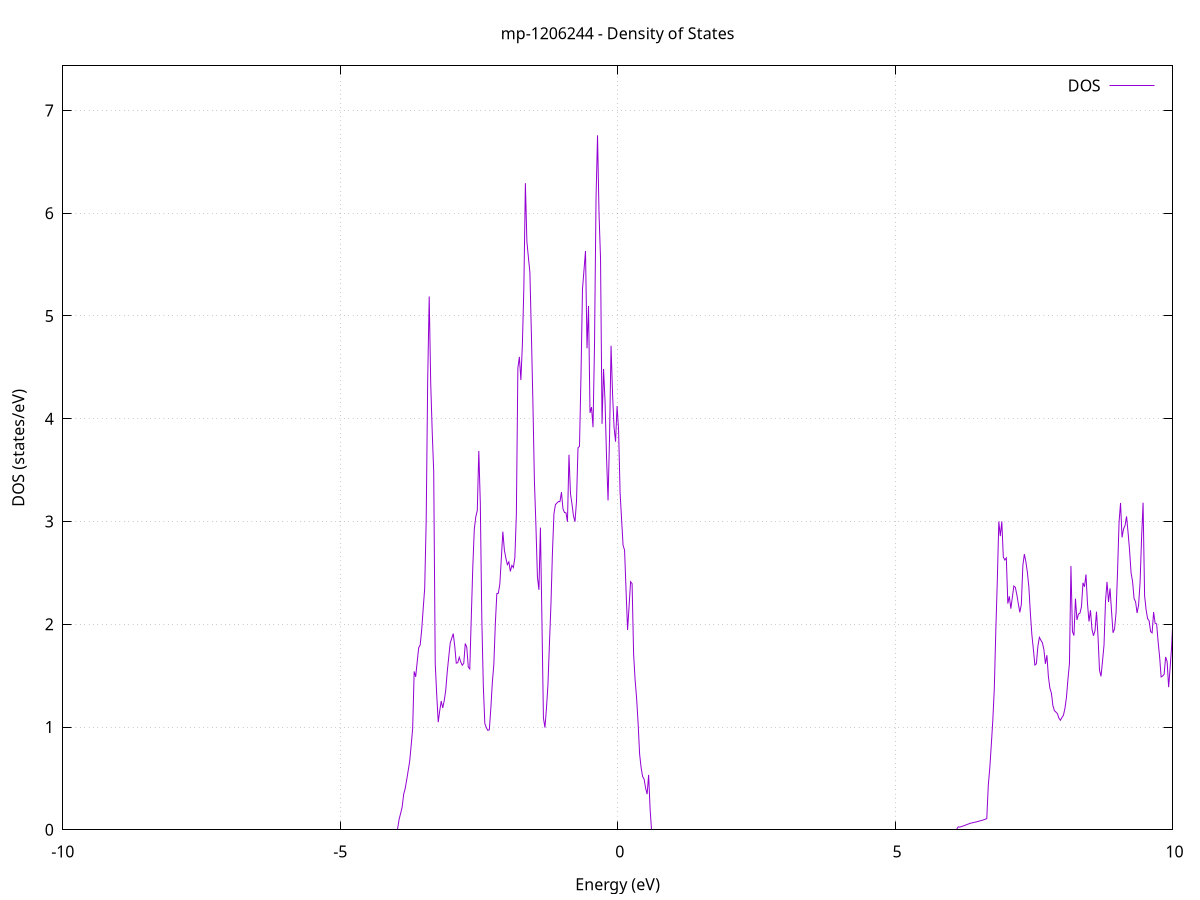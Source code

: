 set title 'mp-1206244 - Density of States'
set xlabel 'Energy (eV)'
set ylabel 'DOS (states/eV)'
set grid
set xrange [-10:10]
set yrange [0:7.433]
set xzeroaxis lt -1
set terminal png size 800,600
set output 'mp-1206244_dos_gnuplot.png'
plot '-' using 1:2 with lines title 'DOS'
-25.905300 0.000000
-25.878200 0.000000
-25.851100 0.000000
-25.824000 0.000000
-25.796900 0.000000
-25.769800 0.000000
-25.742700 0.000000
-25.715700 0.000000
-25.688600 0.000000
-25.661500 0.000000
-25.634400 0.000000
-25.607300 0.000000
-25.580200 0.000000
-25.553100 0.000000
-25.526100 0.000000
-25.499000 0.000000
-25.471900 0.000000
-25.444800 0.000000
-25.417700 0.000000
-25.390600 0.000000
-25.363500 0.000000
-25.336400 0.000000
-25.309400 0.000000
-25.282300 0.000000
-25.255200 0.000000
-25.228100 0.000000
-25.201000 0.000000
-25.173900 0.000000
-25.146800 0.000000
-25.119800 0.000000
-25.092700 0.000000
-25.065600 0.000000
-25.038500 0.000000
-25.011400 0.000000
-24.984300 0.000000
-24.957200 0.000000
-24.930100 0.000000
-24.903100 0.000000
-24.876000 0.000000
-24.848900 0.000000
-24.821800 0.000000
-24.794700 0.000000
-24.767600 0.000000
-24.740500 0.000000
-24.713500 0.000000
-24.686400 0.000000
-24.659300 0.000000
-24.632200 0.000000
-24.605100 0.000000
-24.578000 0.000000
-24.550900 0.000000
-24.523800 0.000000
-24.496800 0.000000
-24.469700 0.000000
-24.442600 0.000000
-24.415500 0.000000
-24.388400 0.000000
-24.361300 0.000000
-24.334200 0.000000
-24.307200 0.000000
-24.280100 0.000000
-24.253000 0.000000
-24.225900 0.000000
-24.198800 0.000000
-24.171700 0.000000
-24.144600 0.000000
-24.117500 0.000000
-24.090500 0.000000
-24.063400 0.000000
-24.036300 0.000000
-24.009200 0.000000
-23.982100 0.000000
-23.955000 0.000000
-23.927900 0.000000
-23.900900 0.000000
-23.873800 0.000000
-23.846700 0.000000
-23.819600 0.000000
-23.792500 0.000000
-23.765400 0.000000
-23.738300 0.000000
-23.711200 0.000000
-23.684200 0.000000
-23.657100 0.000000
-23.630000 0.000000
-23.602900 0.000000
-23.575800 0.000000
-23.548700 0.000000
-23.521600 0.000000
-23.494600 0.000000
-23.467500 0.000000
-23.440400 1.573400
-23.413300 6.299500
-23.386200 9.336300
-23.359100 10.075700
-23.332000 11.509600
-23.304900 10.012900
-23.277900 6.447200
-23.250800 3.894800
-23.223700 2.757900
-23.196600 2.291300
-23.169500 2.022300
-23.142400 2.178300
-23.115300 4.631100
-23.088300 4.779600
-23.061200 4.871800
-23.034100 6.215100
-23.007000 7.785600
-22.979900 5.664800
-22.952800 6.375100
-22.925700 12.649100
-22.898600 10.299600
-22.871600 11.896100
-22.844500 16.673700
-22.817400 18.913500
-22.790300 24.660800
-22.763200 13.409500
-22.736100 2.127500
-22.709000 0.000000
-22.682000 0.000000
-22.654900 0.000000
-22.627800 0.000000
-22.600700 0.000000
-22.573600 0.000000
-22.546500 0.000000
-22.519400 0.000000
-22.492300 0.000000
-22.465300 0.000000
-22.438200 0.000000
-22.411100 0.000000
-22.384000 0.000000
-22.356900 0.000000
-22.329800 0.000000
-22.302700 0.000000
-22.275700 0.000000
-22.248600 0.000000
-22.221500 0.000000
-22.194400 0.000000
-22.167300 0.000000
-22.140200 0.000000
-22.113100 0.000000
-22.086000 0.000000
-22.059000 0.000000
-22.031900 0.000000
-22.004800 0.000000
-21.977700 0.000000
-21.950600 0.000000
-21.923500 0.000000
-21.896400 0.000000
-21.869400 0.000000
-21.842300 0.000000
-21.815200 0.000000
-21.788100 0.000000
-21.761000 0.000000
-21.733900 0.000000
-21.706800 0.000000
-21.679700 0.000000
-21.652700 0.000000
-21.625600 0.000000
-21.598500 0.000000
-21.571400 0.000000
-21.544300 0.000000
-21.517200 0.000000
-21.490100 0.000000
-21.463100 0.000000
-21.436000 0.000000
-21.408900 0.000000
-21.381800 0.000000
-21.354700 0.000000
-21.327600 0.000000
-21.300500 0.000000
-21.273400 0.000000
-21.246400 0.000000
-21.219300 0.000000
-21.192200 0.000000
-21.165100 0.000000
-21.138000 0.000000
-21.110900 0.000000
-21.083800 0.000000
-21.056800 0.000000
-21.029700 0.000000
-21.002600 0.000000
-20.975500 0.000000
-20.948400 0.000000
-20.921300 0.000000
-20.894200 0.000000
-20.867100 0.000000
-20.840100 0.000000
-20.813000 0.000000
-20.785900 0.000000
-20.758800 0.000000
-20.731700 0.000000
-20.704600 0.000000
-20.677500 0.000000
-20.650500 0.000000
-20.623400 0.000000
-20.596300 0.000000
-20.569200 0.000000
-20.542100 0.000000
-20.515000 0.000000
-20.487900 0.000000
-20.460800 0.000000
-20.433800 0.000000
-20.406700 0.000000
-20.379600 0.000000
-20.352500 0.000000
-20.325400 0.000000
-20.298300 0.000000
-20.271200 0.000000
-20.244200 0.000000
-20.217100 0.000000
-20.190000 0.000000
-20.162900 0.000000
-20.135800 0.000000
-20.108700 0.000000
-20.081600 0.000000
-20.054500 0.000000
-20.027500 0.000000
-20.000400 0.000000
-19.973300 0.000000
-19.946200 0.000000
-19.919100 0.000000
-19.892000 0.000000
-19.864900 0.000000
-19.837900 0.000000
-19.810800 0.000000
-19.783700 0.000000
-19.756600 0.000000
-19.729500 0.000000
-19.702400 0.000000
-19.675300 0.000000
-19.648200 0.000000
-19.621200 0.000000
-19.594100 0.000000
-19.567000 0.000000
-19.539900 0.000000
-19.512800 0.000000
-19.485700 0.000000
-19.458600 0.000000
-19.431500 0.000000
-19.404500 0.000000
-19.377400 0.000000
-19.350300 0.000000
-19.323200 0.000000
-19.296100 0.000000
-19.269000 0.000000
-19.241900 0.000000
-19.214900 0.000000
-19.187800 0.000000
-19.160700 0.000000
-19.133600 0.000000
-19.106500 0.000000
-19.079400 0.000000
-19.052300 0.000000
-19.025200 0.000000
-18.998200 0.000000
-18.971100 0.000000
-18.944000 0.000000
-18.916900 0.000000
-18.889800 0.000000
-18.862700 0.000000
-18.835600 0.000000
-18.808600 0.000000
-18.781500 0.000000
-18.754400 0.000000
-18.727300 0.000000
-18.700200 0.000000
-18.673100 0.000000
-18.646000 0.000000
-18.618900 0.000000
-18.591900 0.000000
-18.564800 0.000000
-18.537700 0.000000
-18.510600 0.000000
-18.483500 0.000000
-18.456400 0.000000
-18.429300 0.000000
-18.402300 0.000000
-18.375200 0.000000
-18.348100 0.000000
-18.321000 0.000000
-18.293900 0.000000
-18.266800 0.000000
-18.239700 0.000000
-18.212600 0.000000
-18.185600 0.000000
-18.158500 0.000000
-18.131400 0.000000
-18.104300 0.000000
-18.077200 0.000000
-18.050100 0.000000
-18.023000 0.000000
-17.996000 0.000000
-17.968900 0.000000
-17.941800 0.000000
-17.914700 0.000000
-17.887600 0.000000
-17.860500 0.000000
-17.833400 0.000000
-17.806300 0.000000
-17.779300 0.000000
-17.752200 0.000000
-17.725100 0.000000
-17.698000 0.000000
-17.670900 0.000000
-17.643800 0.000000
-17.616700 0.000000
-17.589700 0.000000
-17.562600 0.000000
-17.535500 0.000000
-17.508400 0.000000
-17.481300 0.000000
-17.454200 0.000000
-17.427100 0.000000
-17.400000 0.000000
-17.373000 0.000000
-17.345900 0.000000
-17.318800 0.000000
-17.291700 0.000000
-17.264600 0.000000
-17.237500 0.000000
-17.210400 0.118800
-17.183400 0.191000
-17.156300 0.296200
-17.129200 0.388000
-17.102100 0.479500
-17.075000 0.584600
-17.047900 0.739600
-17.020800 0.905300
-16.993700 1.184500
-16.966700 1.770900
-16.939600 2.447200
-16.912500 1.914400
-16.885400 1.524000
-16.858300 1.439200
-16.831200 1.347000
-16.804100 1.255200
-16.777100 1.236200
-16.750000 1.213600
-16.722900 1.186400
-16.695800 1.165000
-16.668700 1.168700
-16.641600 1.162000
-16.614500 1.157000
-16.587400 1.154400
-16.560400 1.155000
-16.533300 1.143600
-16.506200 1.142700
-16.479100 1.144600
-16.452000 1.145600
-16.424900 1.437200
-16.397800 1.422400
-16.370800 1.855500
-16.343700 0.000000
-16.316600 0.000000
-16.289500 0.464700
-16.262400 1.038000
-16.235300 1.762400
-16.208200 1.069300
-16.181100 1.069500
-16.154100 1.069700
-16.127000 1.060900
-16.099900 1.065800
-16.072800 1.079100
-16.045700 1.079000
-16.018600 1.078900
-15.991500 1.111900
-15.964500 1.189900
-15.937400 1.215100
-15.910300 1.214400
-15.883200 1.284000
-15.856100 1.493400
-15.829000 1.670500
-15.801900 2.085500
-15.774800 3.296800
-15.747800 3.541300
-15.720700 3.308100
-15.693600 2.525500
-15.666500 1.168900
-15.639400 0.000000
-15.612300 0.000000
-15.585200 0.000000
-15.558200 0.000000
-15.531100 0.000000
-15.504000 0.000000
-15.476900 0.000000
-15.449800 0.000000
-15.422700 0.000000
-15.395600 0.000000
-15.368500 0.000000
-15.341500 0.000000
-15.314400 0.293300
-15.287300 0.373100
-15.260200 0.472800
-15.233100 0.545800
-15.206000 0.661100
-15.178900 0.793000
-15.151900 1.011600
-15.124800 1.456000
-15.097700 1.577700
-15.070600 1.626400
-15.043500 1.524400
-15.016400 1.681400
-14.989300 3.601200
-14.962200 4.133200
-14.935200 4.518800
-14.908100 3.740000
-14.881000 3.314300
-14.853900 3.089500
-14.826800 3.059300
-14.799700 3.054300
-14.772600 3.049200
-14.745600 3.236200
-14.718500 3.839200
-14.691400 4.001300
-14.664300 3.867600
-14.637200 4.028100
-14.610100 4.315200
-14.583000 2.653200
-14.555900 2.348400
-14.528900 1.829100
-14.501800 0.630700
-14.474700 0.000000
-14.447600 0.000000
-14.420500 0.000000
-14.393400 0.000000
-14.366300 0.000000
-14.339300 0.000000
-14.312200 0.000000
-14.285100 0.000000
-14.258000 0.000000
-14.230900 0.000000
-14.203800 0.000000
-14.176700 0.000000
-14.149600 0.000000
-14.122600 0.000000
-14.095500 0.000000
-14.068400 0.000000
-14.041300 0.000000
-14.014200 0.000000
-13.987100 0.000000
-13.960000 0.000000
-13.933000 0.000000
-13.905900 0.000000
-13.878800 0.000000
-13.851700 0.000000
-13.824600 0.000000
-13.797500 0.000000
-13.770400 0.000000
-13.743300 0.000000
-13.716300 0.000000
-13.689200 0.000000
-13.662100 0.000000
-13.635000 0.000000
-13.607900 0.000000
-13.580800 0.000000
-13.553700 0.000000
-13.526700 0.000000
-13.499600 0.000000
-13.472500 0.000000
-13.445400 0.000000
-13.418300 0.000000
-13.391200 0.000000
-13.364100 0.000000
-13.337000 0.000000
-13.310000 0.000000
-13.282900 0.000000
-13.255800 0.000000
-13.228700 0.000000
-13.201600 0.000000
-13.174500 0.000000
-13.147400 0.000000
-13.120400 0.000000
-13.093300 0.000000
-13.066200 0.000000
-13.039100 0.000000
-13.012000 0.000000
-12.984900 0.000000
-12.957800 0.000000
-12.930700 0.000000
-12.903700 0.000000
-12.876600 0.000000
-12.849500 0.000000
-12.822400 0.000000
-12.795300 0.000000
-12.768200 0.000000
-12.741100 0.000000
-12.714100 0.000000
-12.687000 0.000000
-12.659900 0.000000
-12.632800 0.000000
-12.605700 0.000000
-12.578600 0.000000
-12.551500 0.000000
-12.524400 0.000000
-12.497400 0.000000
-12.470300 0.000000
-12.443200 0.000000
-12.416100 0.000000
-12.389000 0.000000
-12.361900 0.000000
-12.334800 0.000000
-12.307800 0.000000
-12.280700 0.000000
-12.253600 0.000000
-12.226500 0.000000
-12.199400 0.000000
-12.172300 0.000000
-12.145200 0.000000
-12.118100 0.000000
-12.091100 0.000000
-12.064000 0.000000
-12.036900 0.000000
-12.009800 0.000000
-11.982700 0.000000
-11.955600 0.000000
-11.928500 0.000000
-11.901500 0.000000
-11.874400 0.000000
-11.847300 0.000000
-11.820200 0.000000
-11.793100 0.000000
-11.766000 0.000000
-11.738900 0.000000
-11.711800 0.000000
-11.684800 0.000000
-11.657700 0.000000
-11.630600 0.000000
-11.603500 0.000000
-11.576400 0.000000
-11.549300 0.000000
-11.522200 0.000000
-11.495200 0.000000
-11.468100 0.000000
-11.441000 0.000000
-11.413900 0.000000
-11.386800 0.000000
-11.359700 0.000000
-11.332600 0.000000
-11.305500 0.000000
-11.278500 0.000000
-11.251400 0.000000
-11.224300 0.000000
-11.197200 0.000000
-11.170100 0.000000
-11.143000 0.000000
-11.115900 0.000000
-11.088900 0.000000
-11.061800 0.000000
-11.034700 0.000000
-11.007600 0.000000
-10.980500 0.000000
-10.953400 0.000000
-10.926300 0.000000
-10.899200 0.000000
-10.872200 0.000000
-10.845100 0.000000
-10.818000 0.000000
-10.790900 0.000000
-10.763800 0.000000
-10.736700 0.000000
-10.709600 0.000000
-10.682500 0.000000
-10.655500 0.000000
-10.628400 0.000000
-10.601300 0.000000
-10.574200 0.000000
-10.547100 0.000000
-10.520000 0.000000
-10.492900 0.000000
-10.465900 0.000000
-10.438800 0.000000
-10.411700 0.000000
-10.384600 0.000000
-10.357500 0.000000
-10.330400 0.000000
-10.303300 0.000000
-10.276200 0.000000
-10.249200 0.000000
-10.222100 0.000000
-10.195000 0.000000
-10.167900 0.000000
-10.140800 0.000000
-10.113700 0.000000
-10.086600 0.000000
-10.059600 0.000000
-10.032500 0.000000
-10.005400 0.000000
-9.978300 0.000000
-9.951200 0.000000
-9.924100 0.000000
-9.897000 0.000000
-9.869900 0.000000
-9.842900 0.000000
-9.815800 0.000000
-9.788700 0.000000
-9.761600 0.000000
-9.734500 0.000000
-9.707400 0.000000
-9.680300 0.000000
-9.653300 0.000000
-9.626200 0.000000
-9.599100 0.000000
-9.572000 0.000000
-9.544900 0.000000
-9.517800 0.000000
-9.490700 0.000000
-9.463600 0.000000
-9.436600 0.000000
-9.409500 0.000000
-9.382400 0.000000
-9.355300 0.000000
-9.328200 0.000000
-9.301100 0.000000
-9.274000 0.000000
-9.247000 0.000000
-9.219900 0.000000
-9.192800 0.000000
-9.165700 0.000000
-9.138600 0.000000
-9.111500 0.000000
-9.084400 0.000000
-9.057300 0.000000
-9.030300 0.000000
-9.003200 0.000000
-8.976100 0.000000
-8.949000 0.000000
-8.921900 0.000000
-8.894800 0.000000
-8.867700 0.000000
-8.840700 0.000000
-8.813600 0.000000
-8.786500 0.000000
-8.759400 0.000000
-8.732300 0.000000
-8.705200 0.000000
-8.678100 0.000000
-8.651000 0.000000
-8.624000 0.000000
-8.596900 0.000000
-8.569800 0.000000
-8.542700 0.000000
-8.515600 0.000000
-8.488500 0.000000
-8.461400 0.000000
-8.434400 0.000000
-8.407300 0.000000
-8.380200 0.000000
-8.353100 0.000000
-8.326000 0.000000
-8.298900 0.000000
-8.271800 0.000000
-8.244700 0.000000
-8.217700 0.000000
-8.190600 0.000000
-8.163500 0.000000
-8.136400 0.000000
-8.109300 0.000000
-8.082200 0.000000
-8.055100 0.000000
-8.028100 0.000000
-8.001000 0.000000
-7.973900 0.000000
-7.946800 0.000000
-7.919700 0.000000
-7.892600 0.000000
-7.865500 0.000000
-7.838400 0.000000
-7.811400 0.000000
-7.784300 0.000000
-7.757200 0.000000
-7.730100 0.000000
-7.703000 0.000000
-7.675900 0.000000
-7.648800 0.000000
-7.621800 0.000000
-7.594700 0.000000
-7.567600 0.000000
-7.540500 0.000000
-7.513400 0.000000
-7.486300 0.000000
-7.459200 0.000000
-7.432100 0.000000
-7.405100 0.000000
-7.378000 0.000000
-7.350900 0.000000
-7.323800 0.000000
-7.296700 0.000000
-7.269600 0.000000
-7.242500 0.000000
-7.215500 0.000000
-7.188400 0.000000
-7.161300 0.000000
-7.134200 0.000000
-7.107100 0.000000
-7.080000 0.000000
-7.052900 0.000000
-7.025800 0.000000
-6.998800 0.000000
-6.971700 0.000000
-6.944600 0.000000
-6.917500 0.000000
-6.890400 0.000000
-6.863300 0.000000
-6.836200 0.000000
-6.809200 0.000000
-6.782100 0.000000
-6.755000 0.000000
-6.727900 0.000000
-6.700800 0.000000
-6.673700 0.000000
-6.646600 0.000000
-6.619500 0.000000
-6.592500 0.000000
-6.565400 0.000000
-6.538300 0.000000
-6.511200 0.000000
-6.484100 0.000000
-6.457000 0.000000
-6.429900 0.000000
-6.402900 0.000000
-6.375800 0.000000
-6.348700 0.000000
-6.321600 0.000000
-6.294500 0.000000
-6.267400 0.000000
-6.240300 0.000000
-6.213200 0.000000
-6.186200 0.000000
-6.159100 0.000000
-6.132000 0.000000
-6.104900 0.000000
-6.077800 0.000000
-6.050700 0.000000
-6.023600 0.000000
-5.996600 0.000000
-5.969500 0.000000
-5.942400 0.000000
-5.915300 0.000000
-5.888200 0.000000
-5.861100 0.000000
-5.834000 0.000000
-5.806900 0.000000
-5.779900 0.000000
-5.752800 0.000000
-5.725700 0.000000
-5.698600 0.000000
-5.671500 0.000000
-5.644400 0.000000
-5.617300 0.000000
-5.590300 0.000000
-5.563200 0.000000
-5.536100 0.000000
-5.509000 0.000000
-5.481900 0.000000
-5.454800 0.000000
-5.427700 0.000000
-5.400600 0.000000
-5.373600 0.000000
-5.346500 0.000000
-5.319400 0.000000
-5.292300 0.000000
-5.265200 0.000000
-5.238100 0.000000
-5.211000 0.000000
-5.184000 0.000000
-5.156900 0.000000
-5.129800 0.000000
-5.102700 0.000000
-5.075600 0.000000
-5.048500 0.000000
-5.021400 0.000000
-4.994300 0.000000
-4.967300 0.000000
-4.940200 0.000000
-4.913100 0.000000
-4.886000 0.000000
-4.858900 0.000000
-4.831800 0.000000
-4.804700 0.000000
-4.777700 0.000000
-4.750600 0.000000
-4.723500 0.000000
-4.696400 0.000000
-4.669300 0.000000
-4.642200 0.000000
-4.615100 0.000000
-4.588000 0.000000
-4.561000 0.000000
-4.533900 0.000000
-4.506800 0.000000
-4.479700 0.000000
-4.452600 0.000000
-4.425500 0.000000
-4.398400 0.000000
-4.371400 0.000000
-4.344300 0.000000
-4.317200 0.000000
-4.290100 0.000000
-4.263000 0.000000
-4.235900 0.000000
-4.208800 0.000000
-4.181700 0.000000
-4.154700 0.000000
-4.127600 0.000000
-4.100500 0.000000
-4.073400 0.000000
-4.046300 0.000000
-4.019200 0.000000
-3.992100 0.000000
-3.965100 0.000000
-3.938000 0.103900
-3.910900 0.159400
-3.883800 0.221300
-3.856700 0.344700
-3.829600 0.400000
-3.802500 0.483800
-3.775400 0.573900
-3.748400 0.665500
-3.721300 0.820000
-3.694200 0.986600
-3.667100 1.540900
-3.640000 1.488500
-3.612900 1.633000
-3.585800 1.770700
-3.558800 1.798600
-3.531700 1.946500
-3.504600 2.150300
-3.477500 2.351200
-3.450400 3.010200
-3.423300 4.385300
-3.396200 5.188900
-3.369100 4.350000
-3.342100 3.874500
-3.315000 3.483400
-3.287900 1.620000
-3.260800 1.314500
-3.233700 1.047000
-3.206600 1.158900
-3.179500 1.252000
-3.152500 1.185000
-3.125400 1.256500
-3.098300 1.357000
-3.071200 1.536700
-3.044100 1.681500
-3.017000 1.819100
-2.989900 1.863600
-2.962800 1.908700
-2.935800 1.785200
-2.908700 1.621100
-2.881600 1.625300
-2.854500 1.679100
-2.827400 1.632000
-2.800300 1.600800
-2.773200 1.620400
-2.746200 1.812600
-2.719100 1.775300
-2.692000 1.583900
-2.664900 1.564900
-2.637800 2.067600
-2.610700 2.554300
-2.583600 2.924100
-2.556500 3.045200
-2.529500 3.107600
-2.502400 3.686300
-2.475300 3.182500
-2.448200 2.051800
-2.421100 1.402700
-2.394000 1.035600
-2.366900 0.993900
-2.339800 0.967300
-2.312800 0.972600
-2.285700 1.180300
-2.258600 1.431500
-2.231500 1.608300
-2.204400 2.003800
-2.177300 2.299100
-2.150200 2.301300
-2.123200 2.391800
-2.096100 2.640500
-2.069000 2.900900
-2.041900 2.724500
-2.014800 2.643600
-1.987700 2.579800
-1.960600 2.607100
-1.933500 2.513900
-1.906500 2.572800
-1.879400 2.551000
-1.852300 2.650000
-1.825200 3.073600
-1.798100 4.492700
-1.771000 4.601500
-1.743900 4.376200
-1.716900 4.721000
-1.689800 5.292700
-1.662700 6.291000
-1.635600 5.721900
-1.608500 5.570000
-1.581400 5.423600
-1.554300 4.819300
-1.527200 4.151700
-1.500200 3.394200
-1.473100 2.963900
-1.446000 2.462200
-1.418900 2.334700
-1.391800 2.939300
-1.364700 2.040700
-1.337600 1.087700
-1.310600 0.994200
-1.283500 1.177200
-1.256400 1.408200
-1.229300 1.808100
-1.202200 2.191100
-1.175100 2.698600
-1.148000 3.075500
-1.120900 3.164400
-1.093900 3.179200
-1.066800 3.193800
-1.039700 3.193000
-1.012600 3.284700
-0.985500 3.122800
-0.958400 3.087400
-0.931300 3.084000
-0.904300 2.997100
-0.877200 3.648900
-0.850100 3.271400
-0.823000 3.170200
-0.795900 3.054000
-0.768800 2.997000
-0.741700 3.195300
-0.714600 3.716400
-0.687600 3.731200
-0.660500 4.423500
-0.633400 5.262700
-0.606300 5.447500
-0.579200 5.631300
-0.552100 4.685000
-0.525000 5.096900
-0.498000 4.056500
-0.470900 4.112300
-0.443800 3.917100
-0.416700 4.724500
-0.389600 6.140400
-0.362500 6.756900
-0.335400 5.992600
-0.308300 5.555300
-0.281300 3.950000
-0.254200 4.483200
-0.227100 4.172300
-0.200000 3.619500
-0.172900 3.204200
-0.145800 3.825900
-0.118700 4.710000
-0.091700 4.240800
-0.064600 3.915400
-0.037500 3.776300
-0.010400 4.122400
0.016700 3.893800
0.043800 3.283100
0.070900 3.021200
0.098000 2.767300
0.125000 2.720500
0.152100 2.321500
0.179200 1.944000
0.206300 2.177900
0.233400 2.414000
0.260500 2.394600
0.287600 1.710200
0.314600 1.458600
0.341700 1.280800
0.368800 1.036000
0.395900 0.736900
0.423000 0.604300
0.450100 0.518600
0.477200 0.491100
0.504300 0.403900
0.531300 0.346700
0.558400 0.533900
0.585500 0.197600
0.612600 0.000000
0.639700 0.000000
0.666800 0.000000
0.693900 0.000000
0.720900 0.000000
0.748000 0.000000
0.775100 0.000000
0.802200 0.000000
0.829300 0.000000
0.856400 0.000000
0.883500 0.000000
0.910600 0.000000
0.937600 0.000000
0.964700 0.000000
0.991800 0.000000
1.018900 0.000000
1.046000 0.000000
1.073100 0.000000
1.100200 0.000000
1.127200 0.000000
1.154300 0.000000
1.181400 0.000000
1.208500 0.000000
1.235600 0.000000
1.262700 0.000000
1.289800 0.000000
1.316900 0.000000
1.343900 0.000000
1.371000 0.000000
1.398100 0.000000
1.425200 0.000000
1.452300 0.000000
1.479400 0.000000
1.506500 0.000000
1.533500 0.000000
1.560600 0.000000
1.587700 0.000000
1.614800 0.000000
1.641900 0.000000
1.669000 0.000000
1.696100 0.000000
1.723200 0.000000
1.750200 0.000000
1.777300 0.000000
1.804400 0.000000
1.831500 0.000000
1.858600 0.000000
1.885700 0.000000
1.912800 0.000000
1.939800 0.000000
1.966900 0.000000
1.994000 0.000000
2.021100 0.000000
2.048200 0.000000
2.075300 0.000000
2.102400 0.000000
2.129500 0.000000
2.156500 0.000000
2.183600 0.000000
2.210700 0.000000
2.237800 0.000000
2.264900 0.000000
2.292000 0.000000
2.319100 0.000000
2.346100 0.000000
2.373200 0.000000
2.400300 0.000000
2.427400 0.000000
2.454500 0.000000
2.481600 0.000000
2.508700 0.000000
2.535800 0.000000
2.562800 0.000000
2.589900 0.000000
2.617000 0.000000
2.644100 0.000000
2.671200 0.000000
2.698300 0.000000
2.725400 0.000000
2.752400 0.000000
2.779500 0.000000
2.806600 0.000000
2.833700 0.000000
2.860800 0.000000
2.887900 0.000000
2.915000 0.000000
2.942100 0.000000
2.969100 0.000000
2.996200 0.000000
3.023300 0.000000
3.050400 0.000000
3.077500 0.000000
3.104600 0.000000
3.131700 0.000000
3.158700 0.000000
3.185800 0.000000
3.212900 0.000000
3.240000 0.000000
3.267100 0.000000
3.294200 0.000000
3.321300 0.000000
3.348400 0.000000
3.375400 0.000000
3.402500 0.000000
3.429600 0.000000
3.456700 0.000000
3.483800 0.000000
3.510900 0.000000
3.538000 0.000000
3.565000 0.000000
3.592100 0.000000
3.619200 0.000000
3.646300 0.000000
3.673400 0.000000
3.700500 0.000000
3.727600 0.000000
3.754700 0.000000
3.781700 0.000000
3.808800 0.000000
3.835900 0.000000
3.863000 0.000000
3.890100 0.000000
3.917200 0.000000
3.944300 0.000000
3.971300 0.000000
3.998400 0.000000
4.025500 0.000000
4.052600 0.000000
4.079700 0.000000
4.106800 0.000000
4.133900 0.000000
4.161000 0.000000
4.188000 0.000000
4.215100 0.000000
4.242200 0.000000
4.269300 0.000000
4.296400 0.000000
4.323500 0.000000
4.350600 0.000000
4.377600 0.000000
4.404700 0.000000
4.431800 0.000000
4.458900 0.000000
4.486000 0.000000
4.513100 0.000000
4.540200 0.000000
4.567300 0.000000
4.594300 0.000000
4.621400 0.000000
4.648500 0.000000
4.675600 0.000000
4.702700 0.000000
4.729800 0.000000
4.756900 0.000000
4.783900 0.000000
4.811000 0.000000
4.838100 0.000000
4.865200 0.000000
4.892300 0.000000
4.919400 0.000000
4.946500 0.000000
4.973600 0.000000
5.000600 0.000000
5.027700 0.000000
5.054800 0.000000
5.081900 0.000000
5.109000 0.000000
5.136100 0.000000
5.163200 0.000000
5.190200 0.000000
5.217300 0.000000
5.244400 0.000000
5.271500 0.000000
5.298600 0.000000
5.325700 0.000000
5.352800 0.000000
5.379900 0.000000
5.406900 0.000000
5.434000 0.000000
5.461100 0.000000
5.488200 0.000000
5.515300 0.000000
5.542400 0.000000
5.569500 0.000000
5.596500 0.000000
5.623600 0.000000
5.650700 0.000000
5.677800 0.000000
5.704900 0.000000
5.732000 0.000000
5.759100 0.000000
5.786200 0.000000
5.813200 0.000000
5.840300 0.000000
5.867400 0.000000
5.894500 0.000000
5.921600 0.000000
5.948700 0.000000
5.975800 0.000000
6.002800 0.000000
6.029900 0.000000
6.057000 0.000000
6.084100 0.000000
6.111200 0.000000
6.138300 0.028500
6.165400 0.025800
6.192500 0.030500
6.219500 0.035500
6.246600 0.040800
6.273700 0.046300
6.300800 0.052000
6.327900 0.057700
6.355000 0.063400
6.382100 0.066400
6.409200 0.070000
6.436200 0.073300
6.463300 0.076900
6.490400 0.080700
6.517500 0.084600
6.544600 0.088500
6.571700 0.092700
6.598800 0.097300
6.625800 0.102800
6.652900 0.109000
6.680000 0.431600
6.707100 0.601900
6.734200 0.823900
6.761300 1.063400
6.788400 1.372700
6.815500 1.936500
6.842500 2.421100
6.869600 2.999900
6.896700 2.857200
6.923800 3.000600
6.950900 2.653400
6.978000 2.624800
7.005100 2.645500
7.032100 2.201100
7.059200 2.272000
7.086300 2.151600
7.113400 2.261000
7.140500 2.371300
7.167600 2.359100
7.194700 2.286500
7.221800 2.197400
7.248800 2.115500
7.275900 2.194900
7.303000 2.571300
7.330100 2.682900
7.357200 2.608700
7.384300 2.507800
7.411400 2.360400
7.438400 2.109300
7.465500 1.897500
7.492600 1.755200
7.519700 1.602600
7.546800 1.615300
7.573900 1.784700
7.601000 1.872400
7.628100 1.844100
7.655100 1.819700
7.682200 1.753400
7.709300 1.614400
7.736400 1.698700
7.763500 1.489200
7.790600 1.377400
7.817700 1.328900
7.844700 1.207300
7.871800 1.158800
7.898900 1.145600
7.926000 1.129900
7.953100 1.085800
7.980200 1.065600
8.007300 1.092300
8.034400 1.115100
8.061400 1.181100
8.088500 1.286900
8.115600 1.464100
8.142700 1.617600
8.169800 2.566000
8.196900 1.928500
8.224000 1.889600
8.251000 2.249300
8.278100 2.041900
8.305200 2.098700
8.332300 2.107600
8.359400 2.170800
8.386500 2.403300
8.413600 2.364900
8.440700 2.484100
8.467700 2.201900
8.494800 2.026700
8.521900 2.135900
8.549000 1.950800
8.576100 1.888100
8.603200 1.936200
8.630300 2.122600
8.657300 1.882500
8.684400 1.551800
8.711500 1.492800
8.738600 1.640200
8.765700 1.797500
8.792800 2.226200
8.819900 2.412500
8.847000 2.216100
8.874000 2.349000
8.901100 2.129200
8.928200 1.916900
8.955300 1.952900
8.982400 2.109300
9.009500 2.507400
9.036600 2.989700
9.063600 3.180100
9.090700 2.845000
9.117800 2.927500
9.144900 2.960500
9.172000 3.049100
9.199100 2.894200
9.226200 2.720900
9.253300 2.499700
9.280300 2.416500
9.307400 2.249700
9.334500 2.218600
9.361600 2.109700
9.388700 2.183800
9.415800 2.407600
9.442900 2.841100
9.469900 3.182400
9.497000 2.278400
9.524100 2.142000
9.551200 2.054900
9.578300 2.034000
9.605400 1.929000
9.632500 1.915600
9.659600 2.118100
9.686600 2.009700
9.713700 2.003800
9.740800 1.829400
9.767900 1.683800
9.795000 1.487100
9.822100 1.496300
9.849200 1.512400
9.876200 1.681600
9.903300 1.636000
9.930400 1.387500
9.957500 1.579700
9.984600 1.783900
10.011700 2.097700
10.038800 2.063300
10.065900 1.869100
10.092900 1.753700
10.120000 1.686800
10.147100 1.748700
10.174200 1.679300
10.201300 1.729100
10.228400 1.823200
10.255500 2.020400
10.282500 2.851300
10.309600 3.095400
10.336700 3.143300
10.363800 2.794700
10.390900 2.681500
10.418000 2.412600
10.445100 2.418800
10.472200 1.842100
10.499200 1.684200
10.526300 1.693400
10.553400 1.689700
10.580500 1.631300
10.607600 1.670100
10.634700 1.811300
10.661800 2.159200
10.688800 2.474000
10.715900 3.327900
10.743000 3.304600
10.770100 2.998300
10.797200 2.786500
10.824300 2.802600
10.851400 2.584100
10.878500 2.620800
10.905500 1.981800
10.932600 1.898200
10.959700 1.764300
10.986800 1.487600
11.013900 1.360400
11.041000 1.194300
11.068100 1.101900
11.095100 1.090700
11.122200 1.057300
11.149300 1.088600
11.176400 1.269800
11.203500 1.328600
11.230600 1.492100
11.257700 1.791500
11.284800 2.364800
11.311800 2.686700
11.338900 2.619700
11.366000 2.588800
11.393100 2.549000
11.420200 2.431800
11.447300 2.279500
11.474400 2.128200
11.501400 1.984000
11.528500 1.954100
11.555600 1.973000
11.582700 2.016800
11.609800 1.992800
11.636900 1.985500
11.664000 2.047100
11.691100 2.055900
11.718100 2.107300
11.745200 2.344300
11.772300 2.485700
11.799400 2.468500
11.826500 2.882000
11.853600 2.992600
11.880700 3.186100
11.907700 3.217500
11.934800 4.527600
11.961900 2.280800
11.989000 1.552100
12.016100 1.067700
12.043200 1.026200
12.070300 1.071700
12.097400 1.182700
12.124400 1.522900
12.151500 1.182300
12.178600 1.191000
12.205700 1.206500
12.232800 1.264800
12.259900 0.908300
12.287000 0.835800
12.314000 0.794800
12.341100 0.770200
12.368200 0.739900
12.395300 0.695100
12.422400 0.683500
12.449500 0.690300
12.476600 0.701700
12.503700 0.723300
12.530700 0.786000
12.557800 0.840700
12.584900 0.890300
12.612000 0.962000
12.639100 0.917200
12.666200 0.911700
12.693300 0.888000
12.720300 0.851900
12.747400 0.822100
12.774500 0.787800
12.801600 0.758900
12.828700 0.748600
12.855800 0.730300
12.882900 0.701100
12.910000 0.707500
12.937000 0.700300
12.964100 0.696400
12.991200 0.663900
13.018300 0.656500
13.045400 0.674000
13.072500 0.665800
13.099600 0.989000
13.126600 1.010800
13.153700 0.974100
13.180800 0.983900
13.207900 1.007900
13.235000 1.043400
13.262100 1.058800
13.289200 1.055500
13.316300 1.027400
13.343300 1.004700
13.370400 0.996400
13.397500 0.990200
13.424600 0.988100
13.451700 0.981000
13.478800 0.980200
13.505900 0.983300
13.532900 0.985400
13.560000 0.985900
13.587100 0.991500
13.614200 1.000500
13.641300 1.036600
13.668400 1.042600
13.695500 1.073000
13.722600 1.087800
13.749600 1.141600
13.776700 1.189200
13.803800 1.208600
13.830900 1.195700
13.858000 1.195900
13.885100 1.204400
13.912200 1.213800
13.939200 1.206800
13.966300 1.180700
13.993400 1.171200
14.020500 1.153800
14.047600 1.170800
14.074700 1.140600
14.101800 1.121500
14.128900 1.077500
14.155900 1.101900
14.183000 1.098300
14.210100 1.118900
14.237200 1.132500
14.264300 1.129900
14.291400 1.128100
14.318500 1.214100
14.345500 1.316600
14.372600 1.422700
14.399700 1.460200
14.426800 1.470200
14.453900 1.526800
14.481000 1.637900
14.508100 1.652300
14.535200 1.671900
14.562200 1.480300
14.589300 1.386200
14.616400 1.342600
14.643500 1.283900
14.670600 1.188500
14.697700 1.126300
14.724800 1.009600
14.751900 0.915600
14.778900 0.878500
14.806000 0.827900
14.833100 0.804900
14.860200 0.815800
14.887300 0.841000
14.914400 0.901500
14.941500 0.880600
14.968500 0.918600
14.995600 0.862100
15.022700 0.854300
15.049800 0.854700
15.076900 0.835800
15.104000 0.825600
15.131100 0.807500
15.158200 0.789900
15.185200 0.781300
15.212300 0.776600
15.239400 0.774300
15.266500 0.778600
15.293600 0.809000
15.320700 0.809200
15.347800 0.797500
15.374800 0.770700
15.401900 0.762300
15.429000 0.757200
15.456100 0.752700
15.483200 0.760800
15.510300 0.775300
15.537400 0.789900
15.564500 0.796400
15.591500 0.824600
15.618600 0.843000
15.645700 0.887000
15.672800 0.867200
15.699900 0.878400
15.727000 0.889800
15.754100 0.918900
15.781100 0.947400
15.808200 0.987500
15.835300 1.026400
15.862400 1.108900
15.889500 1.121500
15.916600 1.119000
15.943700 1.133100
15.970800 1.101900
15.997800 1.114400
16.024900 1.137200
16.052000 1.131600
16.079100 1.140500
16.106200 1.169500
16.133300 1.204000
16.160400 1.213800
16.187400 1.242300
16.214500 1.277800
16.241600 1.288200
16.268700 1.254700
16.295800 1.265100
16.322900 1.215400
16.350000 1.180100
16.377100 1.175700
16.404100 1.184100
16.431200 1.207700
16.458300 1.203800
16.485400 1.167400
16.512500 1.157400
16.539600 1.157300
16.566700 1.147700
16.593700 1.178300
16.620800 1.204900
16.647900 1.224800
16.675000 1.229700
16.702100 1.225000
16.729200 1.311000
16.756300 1.231100
16.783400 1.183600
16.810400 1.195000
16.837500 1.195900
16.864600 1.181900
16.891700 1.161300
16.918800 1.150900
16.945900 1.141000
16.973000 1.121100
17.000000 1.081100
17.027100 1.055200
17.054200 1.040800
17.081300 1.032300
17.108400 1.057500
17.135500 1.041600
17.162600 1.044000
17.189700 1.048900
17.216700 1.073400
17.243800 1.076600
17.270900 1.065600
17.298000 1.049100
17.325100 0.982500
17.352200 0.918300
17.379300 0.908400
17.406300 0.904300
17.433400 0.960300
17.460500 0.967900
17.487600 1.014100
17.514700 1.050700
17.541800 1.078400
17.568900 1.093400
17.596000 1.104400
17.623000 1.120000
17.650100 1.138900
17.677200 1.154000
17.704300 1.180000
17.731400 1.213700
17.758500 1.238900
17.785600 1.252200
17.812600 1.265300
17.839700 1.274000
17.866800 1.266000
17.893900 1.248400
17.921000 1.206700
17.948100 1.165500
17.975200 1.139800
18.002300 1.147600
18.029300 1.122500
18.056400 1.103100
18.083500 1.113800
18.110600 1.129600
18.137700 1.150200
18.164800 1.135600
18.191900 1.121600
18.218900 1.118200
18.246000 1.119000
18.273100 1.127200
18.300200 1.129200
18.327300 1.144300
18.354400 1.157000
18.381500 1.195500
18.408600 1.261000
18.435600 1.253100
18.462700 1.230700
18.489800 1.226700
18.516900 1.273000
18.544000 1.323400
18.571100 1.395700
18.598200 1.368600
18.625200 1.388200
18.652300 1.425600
18.679400 1.469200
18.706500 1.537900
18.733600 1.598800
18.760700 1.566100
18.787800 1.543900
18.814900 1.554500
18.841900 1.616900
18.869000 1.650400
18.896100 1.672700
18.923200 1.517000
18.950300 1.488000
18.977400 1.463900
19.004500 1.507500
19.031500 1.562100
19.058600 1.633300
19.085700 1.689200
19.112800 1.582500
19.139900 1.591400
19.167000 1.653400
19.194100 1.721600
19.221200 1.763100
19.248200 1.845400
19.275300 1.813800
19.302400 1.755100
19.329500 1.689900
19.356600 1.573600
19.383700 1.406800
19.410800 1.278200
19.437800 1.277000
19.464900 1.329200
19.492000 1.365900
19.519100 1.448700
19.546200 1.452200
19.573300 1.494300
19.600400 1.375200
19.627500 1.320800
19.654500 1.295500
19.681600 1.295600
19.708700 1.271400
19.735800 1.178300
19.762900 1.168200
19.790000 1.148500
19.817100 1.147700
19.844100 1.124800
19.871200 1.090900
19.898300 1.039200
19.925400 1.041000
19.952500 1.082700
19.979600 1.050500
20.006700 1.013200
20.033800 1.002700
20.060800 1.010100
20.087900 0.995500
20.115000 0.956700
20.142100 0.899500
20.169200 0.871300
20.196300 0.921600
20.223400 0.945900
20.250400 0.986100
20.277500 1.022700
20.304600 1.065100
20.331700 1.139000
20.358800 1.256800
20.385900 1.269500
20.413000 1.325600
20.440100 1.368700
20.467100 1.342900
20.494200 1.361100
20.521300 1.361600
20.548400 1.372800
20.575500 1.411700
20.602600 1.444500
20.629700 1.464900
20.656700 1.489900
20.683800 1.507800
20.710900 1.539100
20.738000 1.554700
20.765100 1.487800
20.792200 1.420500
20.819300 1.387200
20.846400 1.368600
20.873400 1.307800
20.900500 1.461400
20.927600 1.265700
20.954700 1.151400
20.981800 1.112700
21.008900 1.075300
21.036000 1.088500
21.063000 1.125200
21.090100 1.124500
21.117200 1.131700
21.144300 1.121200
21.171400 1.110000
21.198500 1.035800
21.225600 0.987400
21.252700 0.945100
21.279700 0.864100
21.306800 0.802400
21.333900 0.792700
21.361000 0.827200
21.388100 0.909500
21.415200 0.859500
21.442300 0.877600
21.469300 0.938100
21.496400 1.070800
21.523500 1.195200
21.550600 1.189400
21.577700 1.157600
21.604800 1.129000
21.631900 1.145300
21.659000 1.129000
21.686000 1.111200
21.713100 1.107000
21.740200 1.101300
21.767300 1.174800
21.794400 1.233700
21.821500 1.252700
21.848600 1.292800
21.875600 1.399500
21.902700 1.551200
21.929800 1.581500
21.956900 1.567700
21.984000 1.573600
22.011100 1.669600
22.038200 1.593300
22.065300 1.531700
22.092300 1.536000
22.119400 1.548200
22.146500 1.576600
22.173600 1.550400
22.200700 1.526500
22.227800 1.496500
22.254900 1.469700
22.281900 1.562100
22.309000 1.587100
22.336100 1.436700
22.363200 1.268300
22.390300 1.280700
22.417400 1.312400
22.444500 1.309200
22.471600 1.397600
22.498600 1.388700
22.525700 1.395600
22.552800 1.259700
22.579900 1.210000
22.607000 1.148100
22.634100 1.127800
22.661200 1.126300
22.688200 1.127000
22.715300 1.128400
22.742400 1.099400
22.769500 1.087500
22.796600 1.068000
22.823700 1.064100
22.850800 1.080100
22.877900 1.136400
22.904900 1.227800
22.932000 1.199800
22.959100 1.162800
22.986200 1.148600
23.013300 1.106900
23.040400 1.088700
23.067500 1.109500
23.094500 1.111000
23.121600 1.119900
23.148700 1.142600
23.175800 1.149800
23.202900 1.150800
23.230000 1.155700
23.257100 1.191700
23.284200 1.231400
23.311200 1.276400
23.338300 1.355600
23.365400 1.472300
23.392500 1.452200
23.419600 1.418100
23.446700 1.397200
23.473800 1.380500
23.500900 1.414500
23.527900 1.462100
23.555000 1.528100
23.582100 1.569500
23.609200 1.558900
23.636300 1.540800
23.663400 1.514800
23.690500 1.490200
23.717500 1.432200
23.744600 1.425300
23.771700 1.408400
23.798800 1.415800
23.825900 1.412500
23.853000 1.400600
23.880100 1.410100
23.907200 1.401600
23.934200 1.427400
23.961300 1.408000
23.988400 1.390500
24.015500 1.362100
24.042600 1.355100
24.069700 1.364500
24.096800 1.355200
24.123800 1.320700
24.150900 1.302600
24.178000 1.277500
24.205100 1.236600
24.232200 1.168800
24.259300 1.121600
24.286400 1.084500
24.313500 1.053800
24.340500 1.032300
24.367600 0.999600
24.394700 0.990200
24.421800 0.957700
24.448900 0.959200
24.476000 0.926300
24.503100 0.896700
24.530100 0.852000
24.557200 0.827600
24.584300 0.803600
24.611400 0.800800
24.638500 0.840900
24.665600 0.815200
24.692700 0.803500
24.719800 0.752900
24.746800 0.668800
24.773900 0.597300
24.801000 0.557200
24.828100 0.479200
24.855200 0.441400
24.882300 0.409000
24.909400 0.374900
24.936400 0.354800
24.963500 0.341300
24.990600 0.325200
25.017700 0.307900
25.044800 0.262700
25.071900 0.231200
25.099000 0.208100
25.126100 0.192200
25.153100 0.180300
25.180200 0.169100
25.207300 0.156600
25.234400 0.140900
25.261500 0.128400
25.288600 0.113100
25.315700 0.045500
25.342700 0.023200
25.369800 0.013000
25.396900 0.005700
25.424000 0.000000
25.451100 0.000000
25.478200 0.000000
25.505300 0.000000
25.532400 0.000000
25.559400 0.000000
25.586500 0.000000
25.613600 0.000000
25.640700 0.000000
25.667800 0.000000
25.694900 0.000000
25.722000 0.000000
25.749000 0.000000
25.776100 0.000000
25.803200 0.000000
25.830300 0.000000
25.857400 0.000000
25.884500 0.000000
25.911600 0.000000
25.938700 0.000000
25.965700 0.000000
25.992800 0.000000
26.019900 0.000000
26.047000 0.000000
26.074100 0.000000
26.101200 0.000000
26.128300 0.000000
26.155300 0.000000
26.182400 0.000000
26.209500 0.000000
26.236600 0.000000
26.263700 0.000000
26.290800 0.000000
26.317900 0.000000
26.345000 0.000000
26.372000 0.000000
26.399100 0.000000
26.426200 0.000000
26.453300 0.000000
26.480400 0.000000
26.507500 0.000000
26.534600 0.000000
26.561600 0.000000
26.588700 0.000000
26.615800 0.000000
26.642900 0.000000
26.670000 0.000000
26.697100 0.000000
26.724200 0.000000
26.751300 0.000000
26.778300 0.000000
26.805400 0.000000
26.832500 0.000000
26.859600 0.000000
26.886700 0.000000
26.913800 0.000000
26.940900 0.000000
26.967900 0.000000
26.995000 0.000000
27.022100 0.000000
27.049200 0.000000
27.076300 0.000000
27.103400 0.000000
27.130500 0.000000
27.157600 0.000000
27.184600 0.000000
27.211700 0.000000
27.238800 0.000000
27.265900 0.000000
27.293000 0.000000
27.320100 0.000000
27.347200 0.000000
27.374200 0.000000
27.401300 0.000000
27.428400 0.000000
27.455500 0.000000
27.482600 0.000000
27.509700 0.000000
27.536800 0.000000
27.563900 0.000000
27.590900 0.000000
27.618000 0.000000
27.645100 0.000000
27.672200 0.000000
27.699300 0.000000
27.726400 0.000000
27.753500 0.000000
27.780500 0.000000
27.807600 0.000000
27.834700 0.000000
27.861800 0.000000
27.888900 0.000000
27.916000 0.000000
27.943100 0.000000
27.970200 0.000000
27.997200 0.000000
28.024300 0.000000
28.051400 0.000000
28.078500 0.000000
28.105600 0.000000
28.132700 0.000000
28.159800 0.000000
28.186800 0.000000
28.213900 0.000000
28.241000 0.000000
28.268100 0.000000
e
